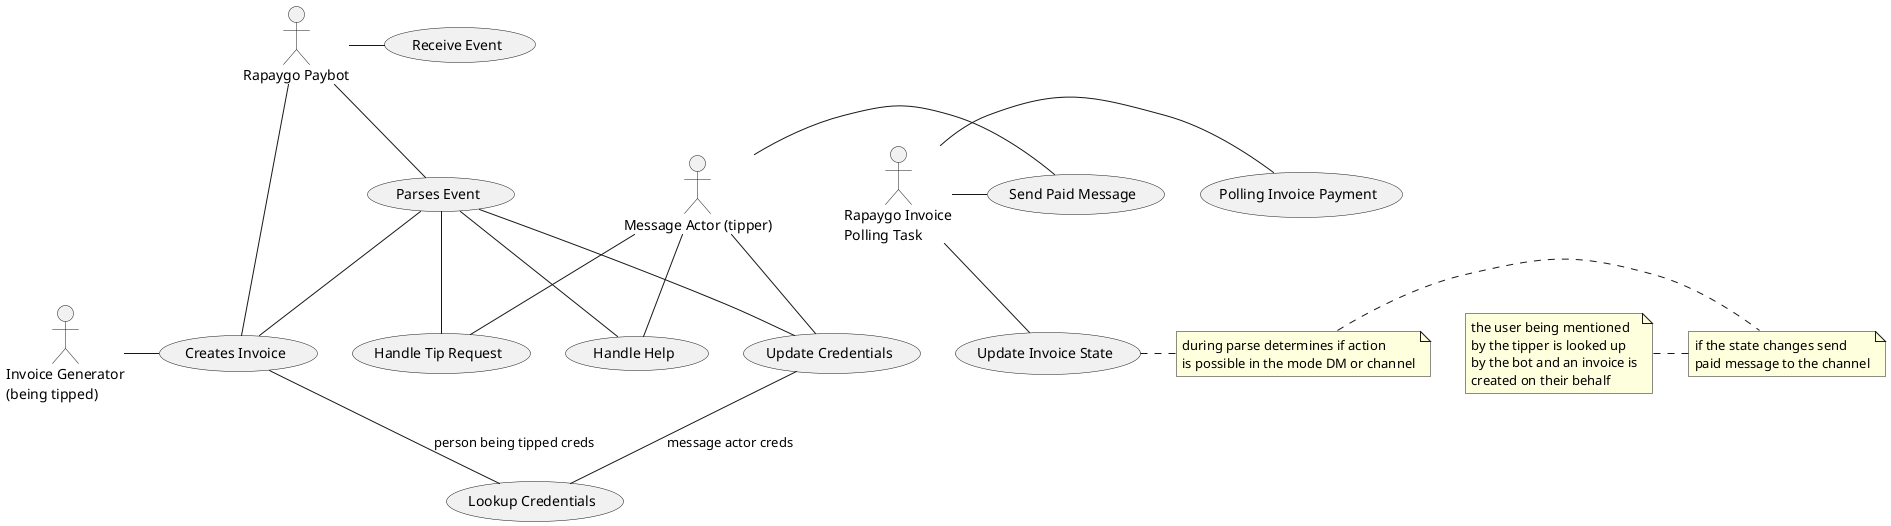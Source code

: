 @startuml

:Message Actor (tipper): as Actor
:Rapaygo Paybot: as Bot
:Rapaygo Invoice\nPolling Task: as Task

:Invoice Generator\n(being tipped): as IG

(Creates Invoice) as I_Create
(Receive Event) as E_Recieve
(Parses Event) as E_Parse

(Handle Help) as E_Type_Help
(Handle Tip Request) as E_Type_Tip
(Update Credentials) as E_Manage_Creds
(Lookup Credentials) as E_Read_Creds
(Polling Invoice Payment) as IP_Poll
(Send Paid Message) as IP_Message
(Update Invoice State) as IP_Update_State

'==============


IG-I_Create

Bot-E_Recieve
Bot--E_Parse
note right
during parse determines if action
is possible in the mode DM or channel
end note

Task-IP_Poll
Task-IP_Message
Task--IP_Update_State
Actor-IP_Message
note right
if the state changes send
paid message to the channel
end note

E_Parse--E_Type_Help
E_Parse--E_Type_Tip
E_Parse--E_Manage_Creds
E_Parse--I_Create

Bot--I_Create
note left
the user being mentioned
by the tipper is looked up 
by the bot and an invoice is
created on their behalf
end note

Actor-E_Type_Help
Actor--E_Manage_Creds
Actor--E_Type_Tip

E_Manage_Creds--E_Read_Creds: message actor creds
I_Create--E_Read_Creds: person being tipped creds

@enduml